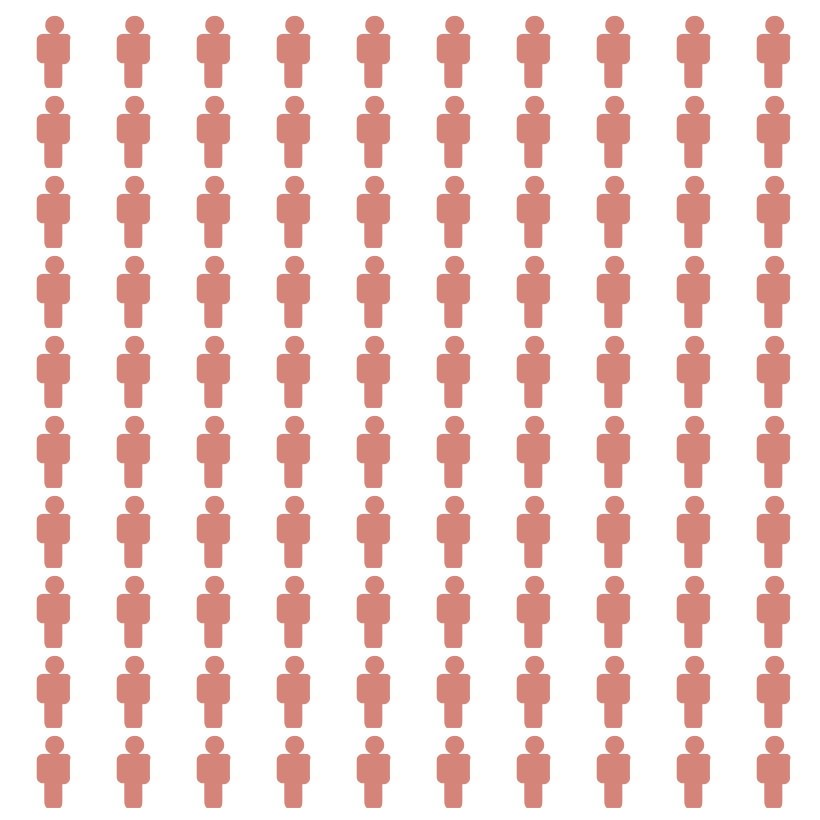 {
  "$schema": "https://vega.github.io/schema/vega-lite/v6.json",
  "config": {"view": {"stroke": ""}},
  "width": 400,
  "height": 400,
  "data": {
    "values": [
      {"id": 1},
      {"id": 2},
      {"id": 3},
      {"id": 4},
      {"id": 5},
      {"id": 6},
      {"id": 7},
      {"id": 8},
      {"id": 9},
      {"id": 10},
      {"id": 11},
      {"id": 12},
      {"id": 13},
      {"id": 14},
      {"id": 15},
      {"id": 16},
      {"id": 17},
      {"id": 18},
      {"id": 19},
      {"id": 20},
      {"id": 21},
      {"id": 22},
      {"id": 23},
      {"id": 24},
      {"id": 25},
      {"id": 26},
      {"id": 27},
      {"id": 28},
      {"id": 29},
      {"id": 30},
      {"id": 31},
      {"id": 32},
      {"id": 33},
      {"id": 34},
      {"id": 35},
      {"id": 36},
      {"id": 37},
      {"id": 38},
      {"id": 39},
      {"id": 40},
      {"id": 41},
      {"id": 42},
      {"id": 43},
      {"id": 44},
      {"id": 45},
      {"id": 46},
      {"id": 47},
      {"id": 48},
      {"id": 49},
      {"id": 50},
      {"id": 51},
      {"id": 52},
      {"id": 53},
      {"id": 54},
      {"id": 55},
      {"id": 56},
      {"id": 57},
      {"id": 58},
      {"id": 59},
      {"id": 60},
      {"id": 61},
      {"id": 62},
      {"id": 63},
      {"id": 64},
      {"id": 65},
      {"id": 66},
      {"id": 67},
      {"id": 68},
      {"id": 69},
      {"id": 70},
      {"id": 71},
      {"id": 72},
      {"id": 73},
      {"id": 74},
      {"id": 75},
      {"id": 76},
      {"id": 77},
      {"id": 78},
      {"id": 79},
      {"id": 80},
      {"id": 81},
      {"id": 82},
      {"id": 83},
      {"id": 84},
      {"id": 85},
      {"id": 86},
      {"id": 87},
      {"id": 88},
      {"id": 89},
      {"id": 90},
      {"id": 91},
      {"id": 92},
      {"id": 93},
      {"id": 94},
      {"id": 95},
      {"id": 96},
      {"id": 97},
      {"id": 98},
      {"id": 99},
      {"id": 100}
    ]
  },
  "transform": [
    {"calculate": "ceil (datum.id/10)", "as": "col"},
    {"calculate": "datum.id - datum.col*10", "as": "row"}
  ],
  "mark": {"type": "point", "filled": true},
  "encoding": {
    "x": {"field": "col", "type": "ordinal", "axis": null},
    "y": {"field": "row", "type": "ordinal", "axis": null},
    "shape": {
      "value": "M1.7 -1.7h-0.8c0.3 -0.2 0.6 -0.5 0.6 -0.9c0 -0.6 -0.4 -1 -1 -1c-0.6 0 -1 0.4 -1 1c0 0.4 0.2 0.7 0.6 0.9h-0.8c-0.4 0 -0.7 0.3 -0.7 0.6v1.9c0 0.3 0.3 0.6 0.6 0.6h0.2c0 0 0 0.1 0 0.1v1.9c0 0.3 0.2 0.6 0.3 0.6h1.3c0.2 0 0.3 -0.3 0.3 -0.6v-1.8c0 0 0 -0.1 0 -0.1h0.2c0.3 0 0.6 -0.3 0.6 -0.6v-2c0.2 -0.3 -0.1 -0.6 -0.4 -0.6z"
    },
    "color": {
      "condition": {"param": "highlight", "value": "rgb(194,81,64)"},
      "value": "rgb(167,165,156)"
    },
    "size": {"value": 90}
  },
  "params": [{"name": "highlight", "select": "interval"}]
}
